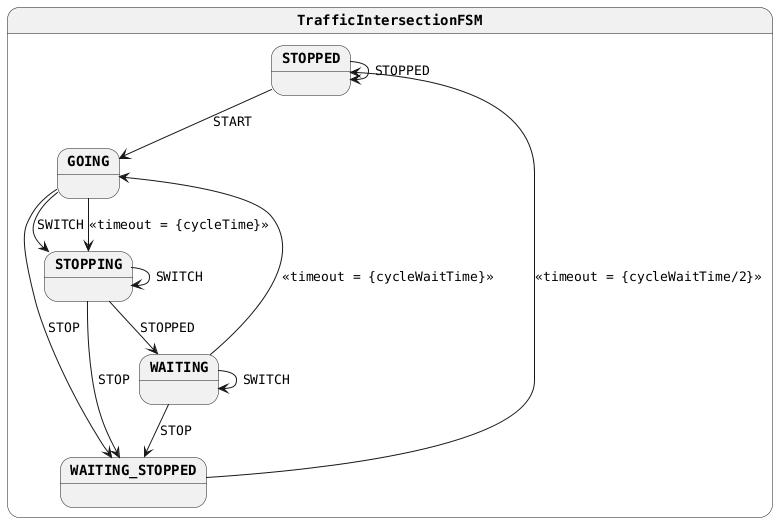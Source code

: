 @startuml
skinparam monochrome true
skinparam StateFontName Helvetica
skinparam defaultFontName Monospaced
skinparam defaultFontStyle Bold
skinparam state {
    FontColor Black
    FontStyle Bold
}
state TrafficIntersectionFSM {
STOPPED --> GOING : START
STOPPED --> STOPPED : STOPPED
GOING --> STOPPING : <<timeout = {cycleTime}>>
GOING --> STOPPING : SWITCH
GOING --> WAITING_STOPPED : STOP
STOPPING --> WAITING : STOPPED
STOPPING --> STOPPING : SWITCH
STOPPING --> WAITING_STOPPED : STOP
WAITING --> GOING : <<timeout = {cycleWaitTime}>>
WAITING --> WAITING : SWITCH
WAITING --> WAITING_STOPPED : STOP
WAITING_STOPPED --> STOPPED : <<timeout = {cycleWaitTime/2}>>
}
@enduml
